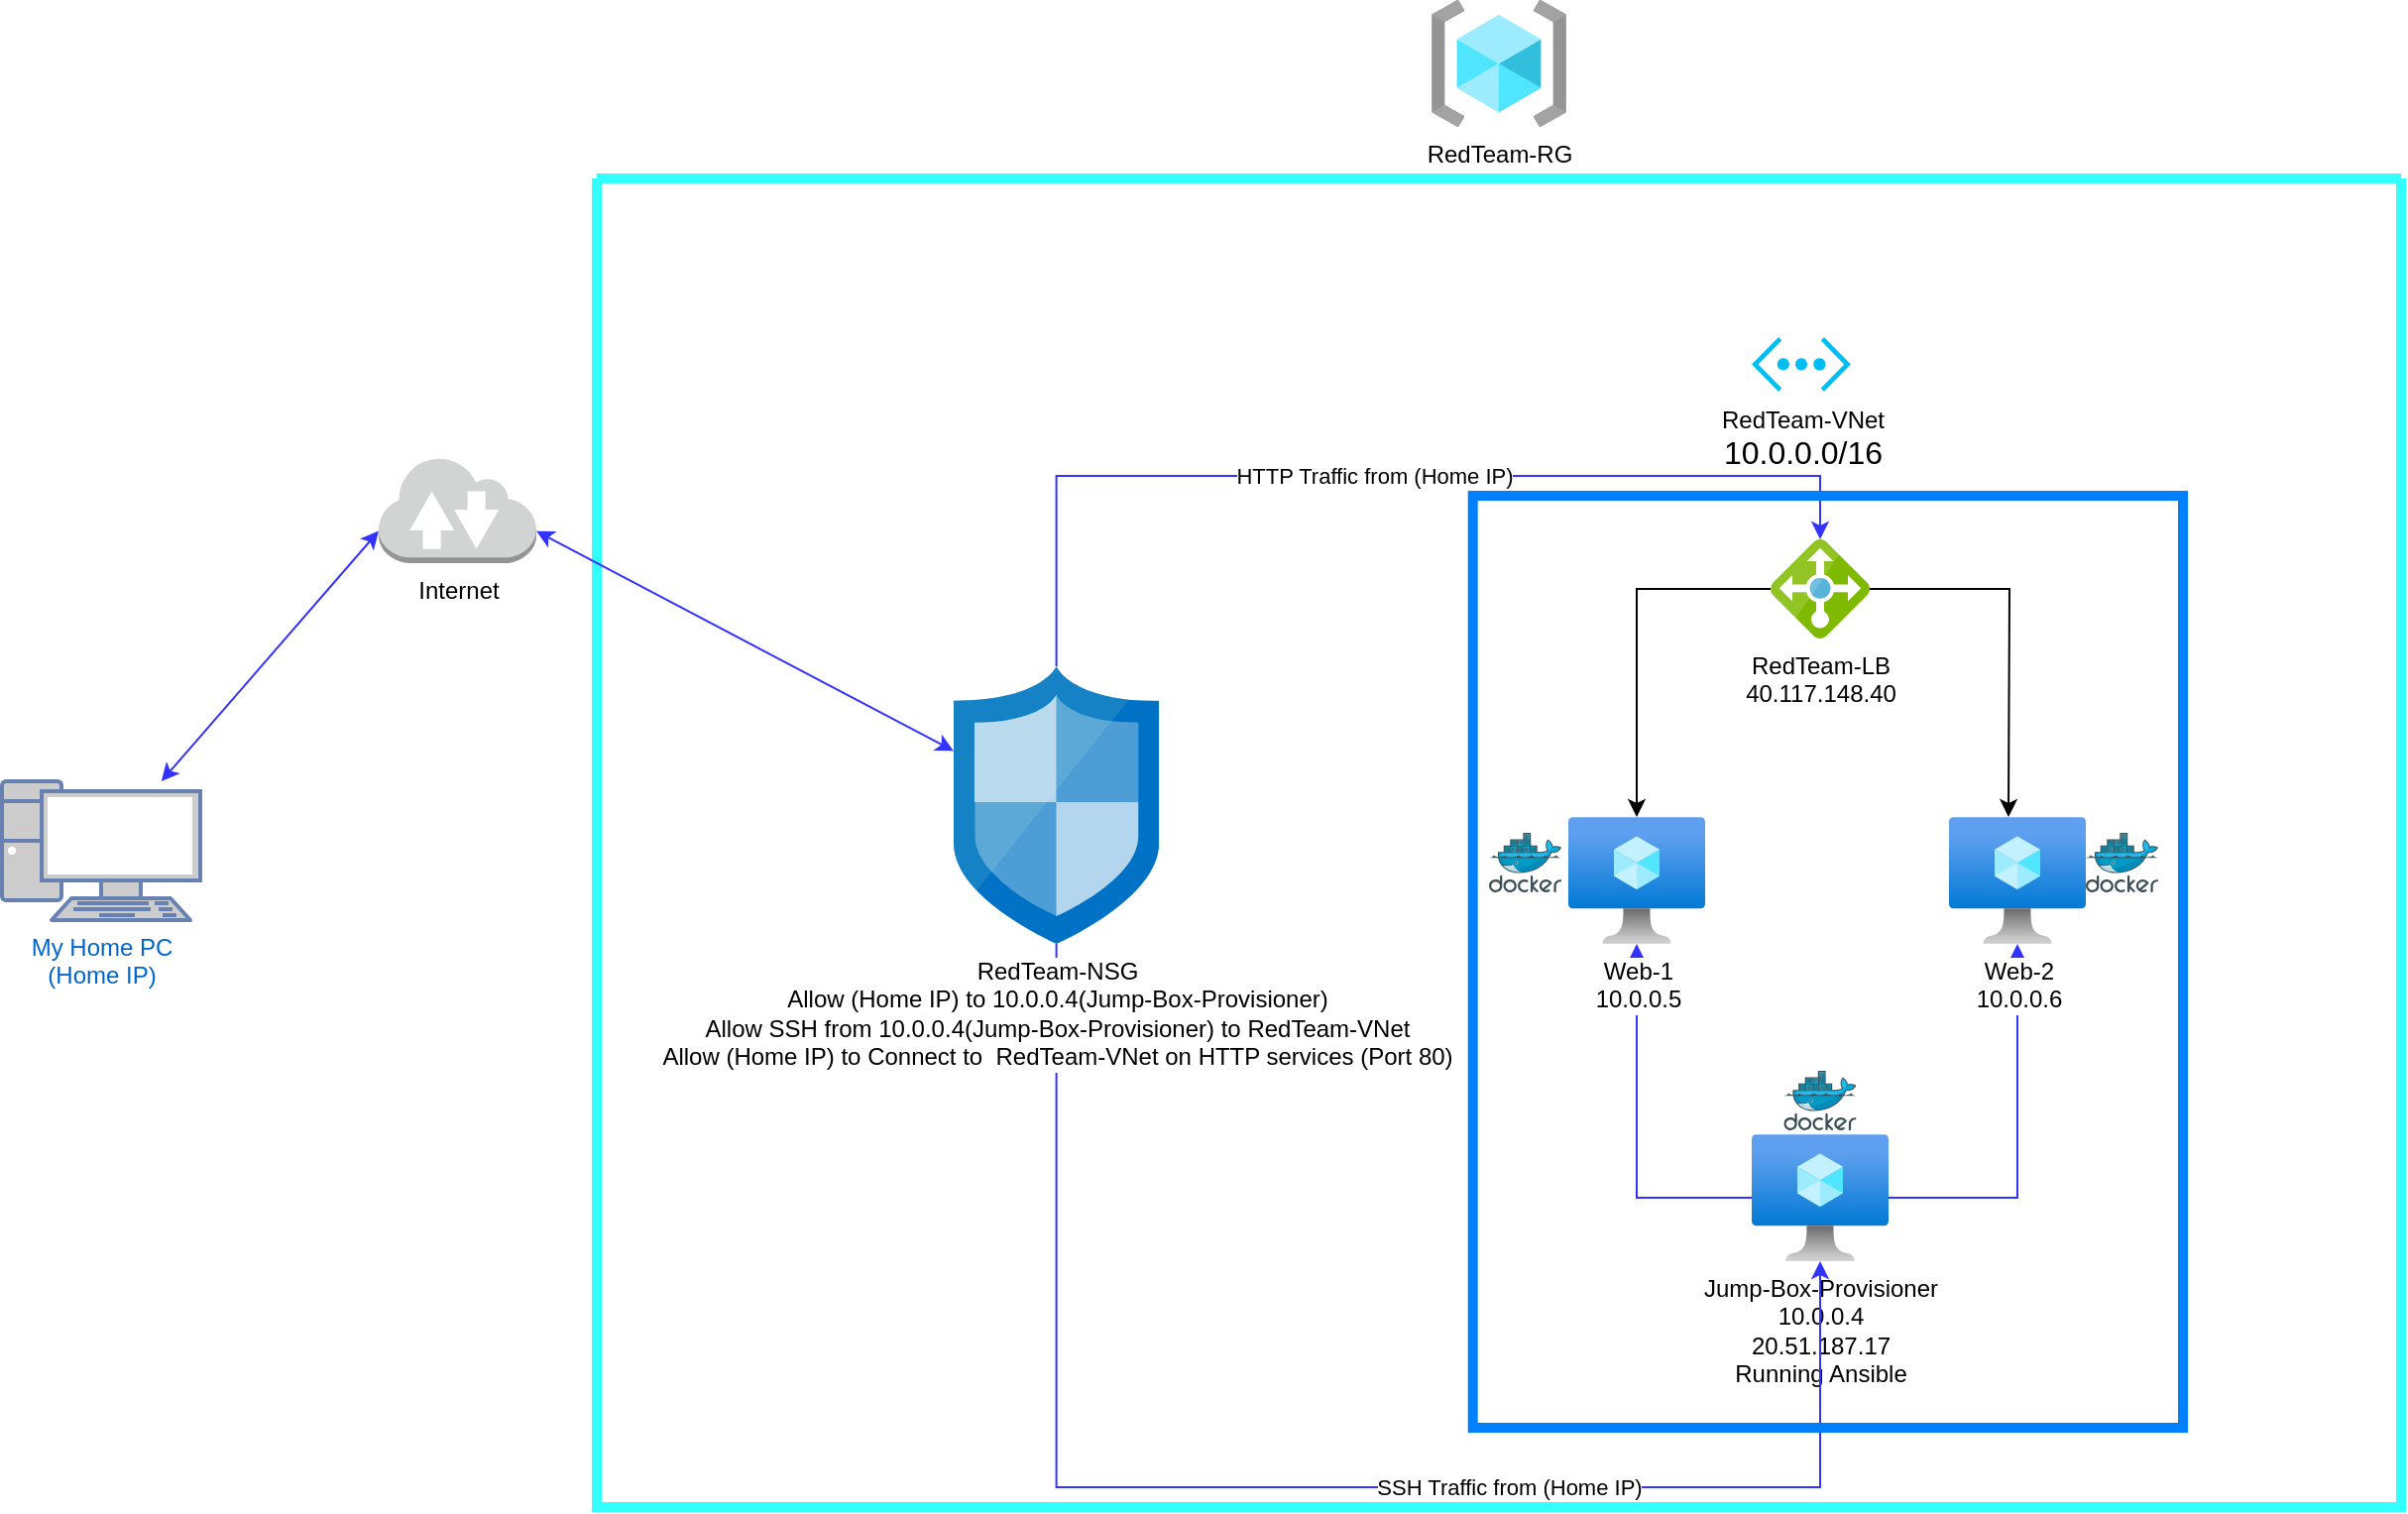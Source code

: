 <mxfile version="15.9.1" type="device"><diagram id="oe6YuNjBSEfo1uJnJUDs" name="Page-1"><mxGraphModel dx="1422" dy="706" grid="1" gridSize="10" guides="1" tooltips="1" connect="1" arrows="1" fold="1" page="1" pageScale="1" pageWidth="1169" pageHeight="827" math="0" shadow="0"><root><mxCell id="0"/><mxCell id="1" parent="0"/><mxCell id="Pzadyg-l60kEfyrL7tmB-7" value="RedTeam-RG&lt;br&gt;" style="aspect=fixed;html=1;points=[];align=center;image;fontSize=12;image=img/lib/azure2/general/Resource_Groups.svg;" vertex="1" parent="1"><mxGeometry x="741" y="20" width="68" height="64" as="geometry"/></mxCell><mxCell id="Pzadyg-l60kEfyrL7tmB-23" value="" style="swimlane;strokeWidth=5;startSize=0;strokeColor=#33FFFF;" vertex="1" parent="1"><mxGeometry x="320" y="110" width="910" height="670" as="geometry"/></mxCell><mxCell id="Pzadyg-l60kEfyrL7tmB-30" style="edgeStyle=orthogonalEdgeStyle;rounded=0;orthogonalLoop=1;jettySize=auto;html=1;strokeColor=#3333FF;" edge="1" parent="Pzadyg-l60kEfyrL7tmB-23" source="Pzadyg-l60kEfyrL7tmB-8" target="Pzadyg-l60kEfyrL7tmB-9"><mxGeometry relative="1" as="geometry"/></mxCell><mxCell id="Pzadyg-l60kEfyrL7tmB-31" style="edgeStyle=orthogonalEdgeStyle;rounded=0;orthogonalLoop=1;jettySize=auto;html=1;strokeColor=#3333FF;" edge="1" parent="Pzadyg-l60kEfyrL7tmB-23" source="Pzadyg-l60kEfyrL7tmB-8" target="Pzadyg-l60kEfyrL7tmB-10"><mxGeometry relative="1" as="geometry"/></mxCell><mxCell id="Pzadyg-l60kEfyrL7tmB-8" value="Jump-Box-Provisioner&lt;br&gt;10.0.0.4&lt;br&gt;20.51.187.17&lt;br&gt;Running Ansible" style="aspect=fixed;html=1;points=[];align=center;image;fontSize=12;image=img/lib/azure2/compute/Virtual_Machine.svg;" vertex="1" parent="Pzadyg-l60kEfyrL7tmB-23"><mxGeometry x="582.5" y="482" width="69" height="64" as="geometry"/></mxCell><mxCell id="Pzadyg-l60kEfyrL7tmB-9" value="Web-1&lt;br&gt;10.0.0.5" style="aspect=fixed;html=1;points=[];align=center;image;fontSize=12;image=img/lib/azure2/compute/Virtual_Machine.svg;" vertex="1" parent="Pzadyg-l60kEfyrL7tmB-23"><mxGeometry x="490" y="322" width="69" height="64" as="geometry"/></mxCell><mxCell id="Pzadyg-l60kEfyrL7tmB-10" value="Web-2&lt;br&gt;10.0.0.6" style="aspect=fixed;html=1;points=[];align=center;image;fontSize=12;image=img/lib/azure2/compute/Virtual_Machine.svg;" vertex="1" parent="Pzadyg-l60kEfyrL7tmB-23"><mxGeometry x="682" y="322" width="69" height="64" as="geometry"/></mxCell><mxCell id="Pzadyg-l60kEfyrL7tmB-15" style="edgeStyle=orthogonalEdgeStyle;rounded=0;orthogonalLoop=1;jettySize=auto;html=1;" edge="1" parent="Pzadyg-l60kEfyrL7tmB-23" source="Pzadyg-l60kEfyrL7tmB-13" target="Pzadyg-l60kEfyrL7tmB-9"><mxGeometry relative="1" as="geometry"/></mxCell><mxCell id="Pzadyg-l60kEfyrL7tmB-17" style="edgeStyle=orthogonalEdgeStyle;rounded=0;orthogonalLoop=1;jettySize=auto;html=1;" edge="1" parent="Pzadyg-l60kEfyrL7tmB-23" source="Pzadyg-l60kEfyrL7tmB-13"><mxGeometry relative="1" as="geometry"><mxPoint x="712" y="322" as="targetPoint"/></mxGeometry></mxCell><mxCell id="Pzadyg-l60kEfyrL7tmB-13" value="RedTeam-LB&lt;br&gt;40.117.148.40" style="sketch=0;aspect=fixed;html=1;points=[];align=center;image;fontSize=12;image=img/lib/mscae/Load_Balancer_feature.svg;" vertex="1" parent="Pzadyg-l60kEfyrL7tmB-23"><mxGeometry x="592" y="182" width="50" height="50" as="geometry"/></mxCell><mxCell id="Pzadyg-l60kEfyrL7tmB-18" value="RedTeam-VNet&lt;br&gt;&lt;span style=&quot;font-family: &amp;#34;az_ea_font&amp;#34; , &amp;#34;segoe ui&amp;#34; , &amp;#34;az_font&amp;#34; , , , &amp;#34;blinkmacsystemfont&amp;#34; , &amp;#34;roboto&amp;#34; , &amp;#34;oxygen&amp;#34; , &amp;#34;ubuntu&amp;#34; , &amp;#34;cantarell&amp;#34; , &amp;#34;open sans&amp;#34; , &amp;#34;helvetica neue&amp;#34; , sans-serif ; font-size: 16px ; background-color: rgb(255 , 255 , 255)&quot;&gt;10.0.0.0/16&lt;br&gt;&lt;/span&gt;" style="verticalLabelPosition=bottom;html=1;verticalAlign=top;align=center;strokeColor=none;fillColor=#00BEF2;shape=mxgraph.azure.virtual_network;pointerEvents=1;" vertex="1" parent="Pzadyg-l60kEfyrL7tmB-23"><mxGeometry x="582.5" y="80" width="50" height="27.5" as="geometry"/></mxCell><mxCell id="Pzadyg-l60kEfyrL7tmB-37" value="HTTP Traffic from (Home IP)" style="edgeStyle=orthogonalEdgeStyle;rounded=0;orthogonalLoop=1;jettySize=auto;html=1;strokeColor=#3333FF;" edge="1" parent="Pzadyg-l60kEfyrL7tmB-23" source="Pzadyg-l60kEfyrL7tmB-28" target="Pzadyg-l60kEfyrL7tmB-13"><mxGeometry relative="1" as="geometry"><Array as="points"><mxPoint x="232" y="150"/><mxPoint x="617" y="150"/></Array></mxGeometry></mxCell><mxCell id="Pzadyg-l60kEfyrL7tmB-38" style="edgeStyle=orthogonalEdgeStyle;rounded=0;orthogonalLoop=1;jettySize=auto;html=1;strokeColor=#3333FF;" edge="1" parent="Pzadyg-l60kEfyrL7tmB-23" source="Pzadyg-l60kEfyrL7tmB-28" target="Pzadyg-l60kEfyrL7tmB-8"><mxGeometry relative="1" as="geometry"><Array as="points"><mxPoint x="232" y="660"/><mxPoint x="617" y="660"/></Array></mxGeometry></mxCell><mxCell id="Pzadyg-l60kEfyrL7tmB-39" value="SSH Traffic from (Home IP)" style="edgeLabel;html=1;align=center;verticalAlign=middle;resizable=0;points=[];" vertex="1" connectable="0" parent="Pzadyg-l60kEfyrL7tmB-38"><mxGeometry x="0.299" relative="1" as="geometry"><mxPoint as="offset"/></mxGeometry></mxCell><mxCell id="Pzadyg-l60kEfyrL7tmB-28" value="RedTeam-NSG&lt;br&gt;Allow (Home IP) to 10.0.0.4(Jump-Box-Provisioner)&lt;br&gt;Allow SSH from 10.0.0.4(Jump-Box-Provisioner) to RedTeam-VNet&lt;br&gt;Allow (Home IP) to Connect to&amp;nbsp; RedTeam-VNet on HTTP services (Port 80)" style="sketch=0;aspect=fixed;html=1;points=[];align=center;image;fontSize=12;image=img/lib/mscae/Network_Security_Groups_Classic.svg;strokeColor=#007FFF;strokeWidth=5;fillColor=none;" vertex="1" parent="Pzadyg-l60kEfyrL7tmB-23"><mxGeometry x="180" y="246" width="103.6" height="140" as="geometry"/></mxCell><mxCell id="Pzadyg-l60kEfyrL7tmB-40" value="" style="sketch=0;aspect=fixed;html=1;points=[];align=center;image;fontSize=12;image=img/lib/mscae/Docker.svg;strokeColor=#007FFF;strokeWidth=5;fillColor=none;" vertex="1" parent="Pzadyg-l60kEfyrL7tmB-23"><mxGeometry x="598.71" y="450" width="36.59" height="30" as="geometry"/></mxCell><mxCell id="Pzadyg-l60kEfyrL7tmB-41" value="" style="sketch=0;aspect=fixed;html=1;points=[];align=center;image;fontSize=12;image=img/lib/mscae/Docker.svg;strokeColor=#007FFF;strokeWidth=5;fillColor=none;" vertex="1" parent="Pzadyg-l60kEfyrL7tmB-23"><mxGeometry x="751" y="330" width="36.59" height="30" as="geometry"/></mxCell><mxCell id="Pzadyg-l60kEfyrL7tmB-42" value="" style="sketch=0;aspect=fixed;html=1;points=[];align=center;image;fontSize=12;image=img/lib/mscae/Docker.svg;strokeColor=#007FFF;strokeWidth=5;fillColor=none;" vertex="1" parent="Pzadyg-l60kEfyrL7tmB-23"><mxGeometry x="450" y="330" width="36.59" height="30" as="geometry"/></mxCell><mxCell id="Pzadyg-l60kEfyrL7tmB-24" value="" style="rounded=0;whiteSpace=wrap;html=1;strokeColor=#007FFF;strokeWidth=5;fillColor=none;" vertex="1" parent="Pzadyg-l60kEfyrL7tmB-23"><mxGeometry x="441.85" y="160" width="358.15" height="470" as="geometry"/></mxCell><mxCell id="Pzadyg-l60kEfyrL7tmB-25" value="My Home PC&lt;br&gt;(Home IP)" style="fontColor=#0066CC;verticalAlign=top;verticalLabelPosition=bottom;labelPosition=center;align=center;html=1;outlineConnect=0;fillColor=#CCCCCC;strokeColor=#6881B3;gradientColor=none;gradientDirection=north;strokeWidth=2;shape=mxgraph.networks.pc;" vertex="1" parent="1"><mxGeometry x="20" y="414" width="100" height="70" as="geometry"/></mxCell><mxCell id="Pzadyg-l60kEfyrL7tmB-26" value="Internet" style="outlineConnect=0;dashed=0;verticalLabelPosition=bottom;verticalAlign=top;align=center;html=1;shape=mxgraph.aws3.internet_2;fillColor=#D2D3D3;gradientColor=none;strokeColor=#007FFF;strokeWidth=5;" vertex="1" parent="1"><mxGeometry x="210" y="250" width="79.5" height="54" as="geometry"/></mxCell><mxCell id="Pzadyg-l60kEfyrL7tmB-33" value="" style="endArrow=classic;startArrow=classic;html=1;rounded=0;strokeColor=#3333FF;entryX=0;entryY=0.7;entryDx=0;entryDy=0;entryPerimeter=0;" edge="1" parent="1" source="Pzadyg-l60kEfyrL7tmB-25" target="Pzadyg-l60kEfyrL7tmB-26"><mxGeometry width="50" height="50" relative="1" as="geometry"><mxPoint x="700" y="460" as="sourcePoint"/><mxPoint x="750" y="410" as="targetPoint"/></mxGeometry></mxCell><mxCell id="Pzadyg-l60kEfyrL7tmB-34" value="" style="endArrow=classic;startArrow=classic;html=1;rounded=0;strokeColor=#3333FF;entryX=1;entryY=0.7;entryDx=0;entryDy=0;entryPerimeter=0;" edge="1" parent="1" source="Pzadyg-l60kEfyrL7tmB-28" target="Pzadyg-l60kEfyrL7tmB-26"><mxGeometry width="50" height="50" relative="1" as="geometry"><mxPoint x="169.997" y="536.2" as="sourcePoint"/><mxPoint x="279.6" y="410.0" as="targetPoint"/></mxGeometry></mxCell></root></mxGraphModel></diagram></mxfile>